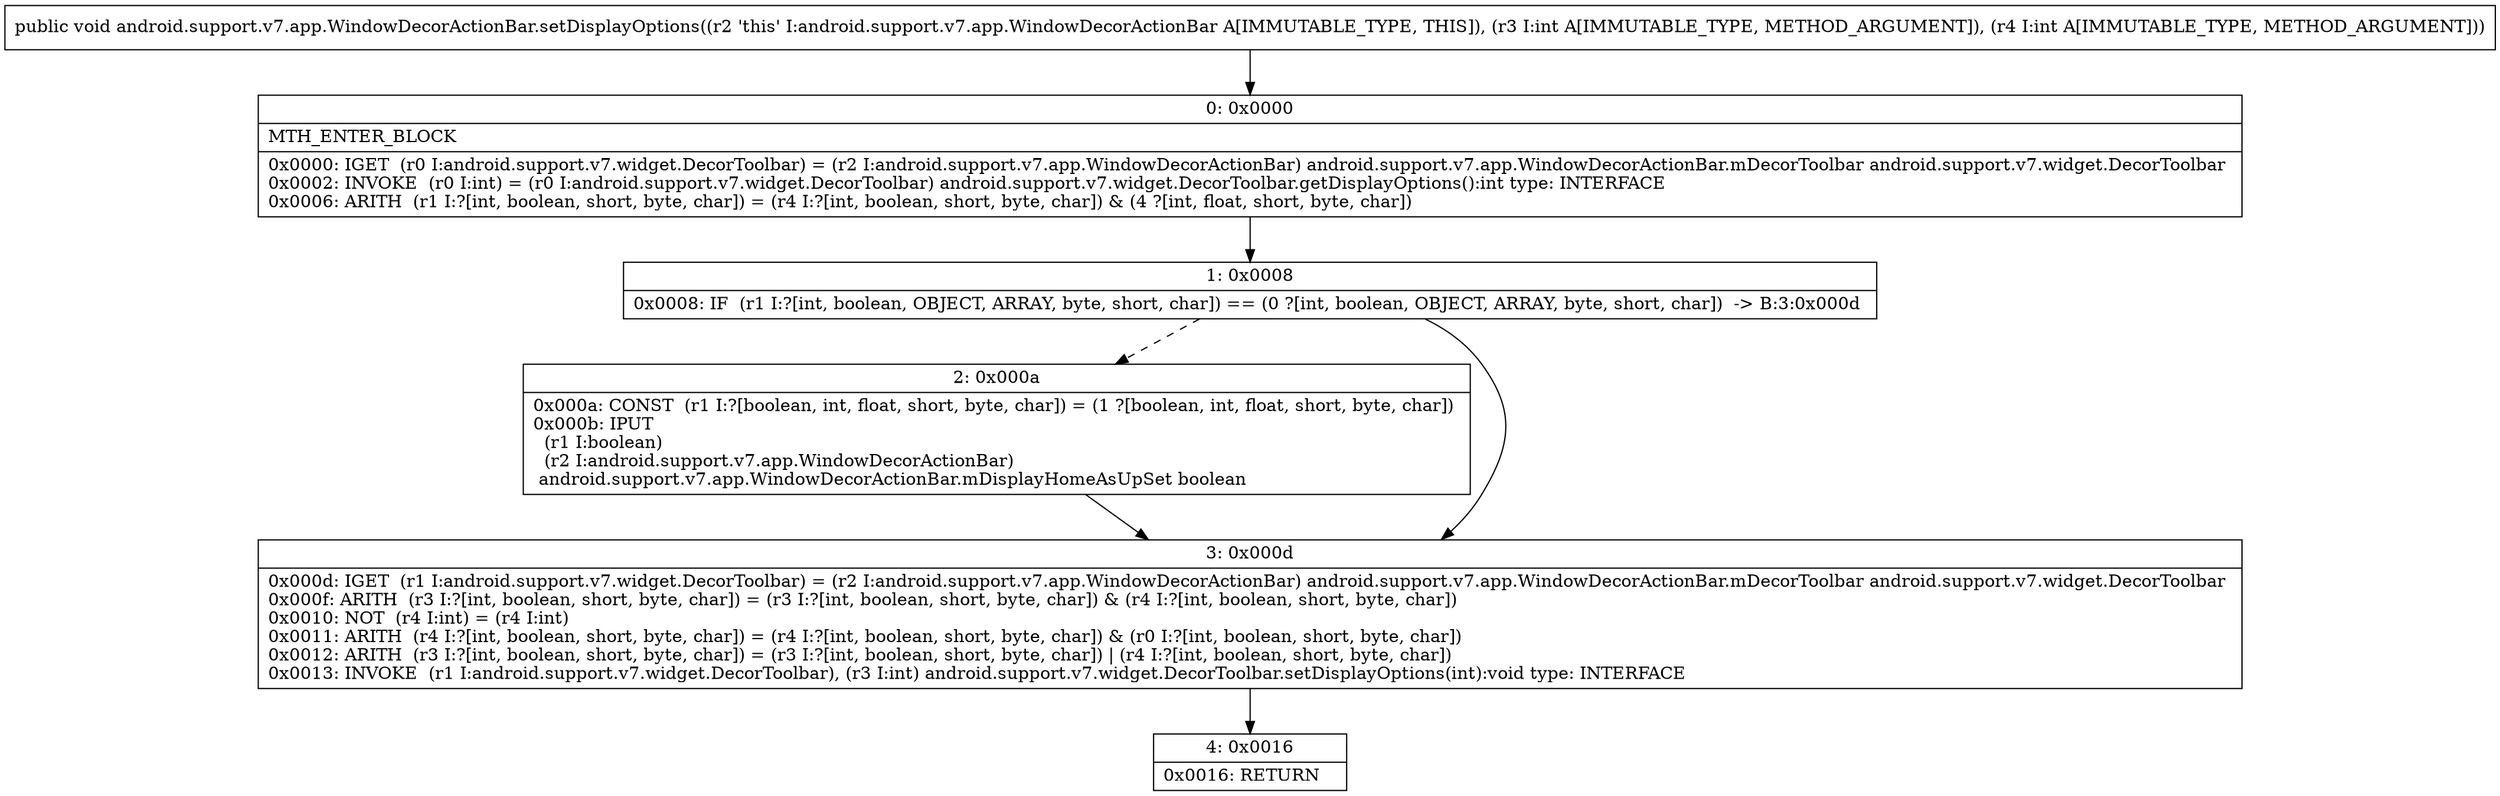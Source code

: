 digraph "CFG forandroid.support.v7.app.WindowDecorActionBar.setDisplayOptions(II)V" {
Node_0 [shape=record,label="{0\:\ 0x0000|MTH_ENTER_BLOCK\l|0x0000: IGET  (r0 I:android.support.v7.widget.DecorToolbar) = (r2 I:android.support.v7.app.WindowDecorActionBar) android.support.v7.app.WindowDecorActionBar.mDecorToolbar android.support.v7.widget.DecorToolbar \l0x0002: INVOKE  (r0 I:int) = (r0 I:android.support.v7.widget.DecorToolbar) android.support.v7.widget.DecorToolbar.getDisplayOptions():int type: INTERFACE \l0x0006: ARITH  (r1 I:?[int, boolean, short, byte, char]) = (r4 I:?[int, boolean, short, byte, char]) & (4 ?[int, float, short, byte, char]) \l}"];
Node_1 [shape=record,label="{1\:\ 0x0008|0x0008: IF  (r1 I:?[int, boolean, OBJECT, ARRAY, byte, short, char]) == (0 ?[int, boolean, OBJECT, ARRAY, byte, short, char])  \-\> B:3:0x000d \l}"];
Node_2 [shape=record,label="{2\:\ 0x000a|0x000a: CONST  (r1 I:?[boolean, int, float, short, byte, char]) = (1 ?[boolean, int, float, short, byte, char]) \l0x000b: IPUT  \l  (r1 I:boolean)\l  (r2 I:android.support.v7.app.WindowDecorActionBar)\l android.support.v7.app.WindowDecorActionBar.mDisplayHomeAsUpSet boolean \l}"];
Node_3 [shape=record,label="{3\:\ 0x000d|0x000d: IGET  (r1 I:android.support.v7.widget.DecorToolbar) = (r2 I:android.support.v7.app.WindowDecorActionBar) android.support.v7.app.WindowDecorActionBar.mDecorToolbar android.support.v7.widget.DecorToolbar \l0x000f: ARITH  (r3 I:?[int, boolean, short, byte, char]) = (r3 I:?[int, boolean, short, byte, char]) & (r4 I:?[int, boolean, short, byte, char]) \l0x0010: NOT  (r4 I:int) = (r4 I:int) \l0x0011: ARITH  (r4 I:?[int, boolean, short, byte, char]) = (r4 I:?[int, boolean, short, byte, char]) & (r0 I:?[int, boolean, short, byte, char]) \l0x0012: ARITH  (r3 I:?[int, boolean, short, byte, char]) = (r3 I:?[int, boolean, short, byte, char]) \| (r4 I:?[int, boolean, short, byte, char]) \l0x0013: INVOKE  (r1 I:android.support.v7.widget.DecorToolbar), (r3 I:int) android.support.v7.widget.DecorToolbar.setDisplayOptions(int):void type: INTERFACE \l}"];
Node_4 [shape=record,label="{4\:\ 0x0016|0x0016: RETURN   \l}"];
MethodNode[shape=record,label="{public void android.support.v7.app.WindowDecorActionBar.setDisplayOptions((r2 'this' I:android.support.v7.app.WindowDecorActionBar A[IMMUTABLE_TYPE, THIS]), (r3 I:int A[IMMUTABLE_TYPE, METHOD_ARGUMENT]), (r4 I:int A[IMMUTABLE_TYPE, METHOD_ARGUMENT])) }"];
MethodNode -> Node_0;
Node_0 -> Node_1;
Node_1 -> Node_2[style=dashed];
Node_1 -> Node_3;
Node_2 -> Node_3;
Node_3 -> Node_4;
}

